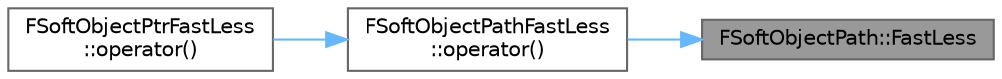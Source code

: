 digraph "FSoftObjectPath::FastLess"
{
 // INTERACTIVE_SVG=YES
 // LATEX_PDF_SIZE
  bgcolor="transparent";
  edge [fontname=Helvetica,fontsize=10,labelfontname=Helvetica,labelfontsize=10];
  node [fontname=Helvetica,fontsize=10,shape=box,height=0.2,width=0.4];
  rankdir="RL";
  Node1 [id="Node000001",label="FSoftObjectPath::FastLess",height=0.2,width=0.4,color="gray40", fillcolor="grey60", style="filled", fontcolor="black",tooltip="Return true if this path appears before Other using fast index-based fname order."];
  Node1 -> Node2 [id="edge1_Node000001_Node000002",dir="back",color="steelblue1",style="solid",tooltip=" "];
  Node2 [id="Node000002",label="FSoftObjectPathFastLess\l::operator()",height=0.2,width=0.4,color="grey40", fillcolor="white", style="filled",URL="$d0/d9c/structFSoftObjectPathFastLess.html#aae58159969b362310a713a64d708b52c",tooltip=" "];
  Node2 -> Node3 [id="edge2_Node000002_Node000003",dir="back",color="steelblue1",style="solid",tooltip=" "];
  Node3 [id="Node000003",label="FSoftObjectPtrFastLess\l::operator()",height=0.2,width=0.4,color="grey40", fillcolor="white", style="filled",URL="$dc/d0b/structFSoftObjectPtrFastLess.html#a032a757f379b12f2093a265479c47ad4",tooltip=" "];
}
